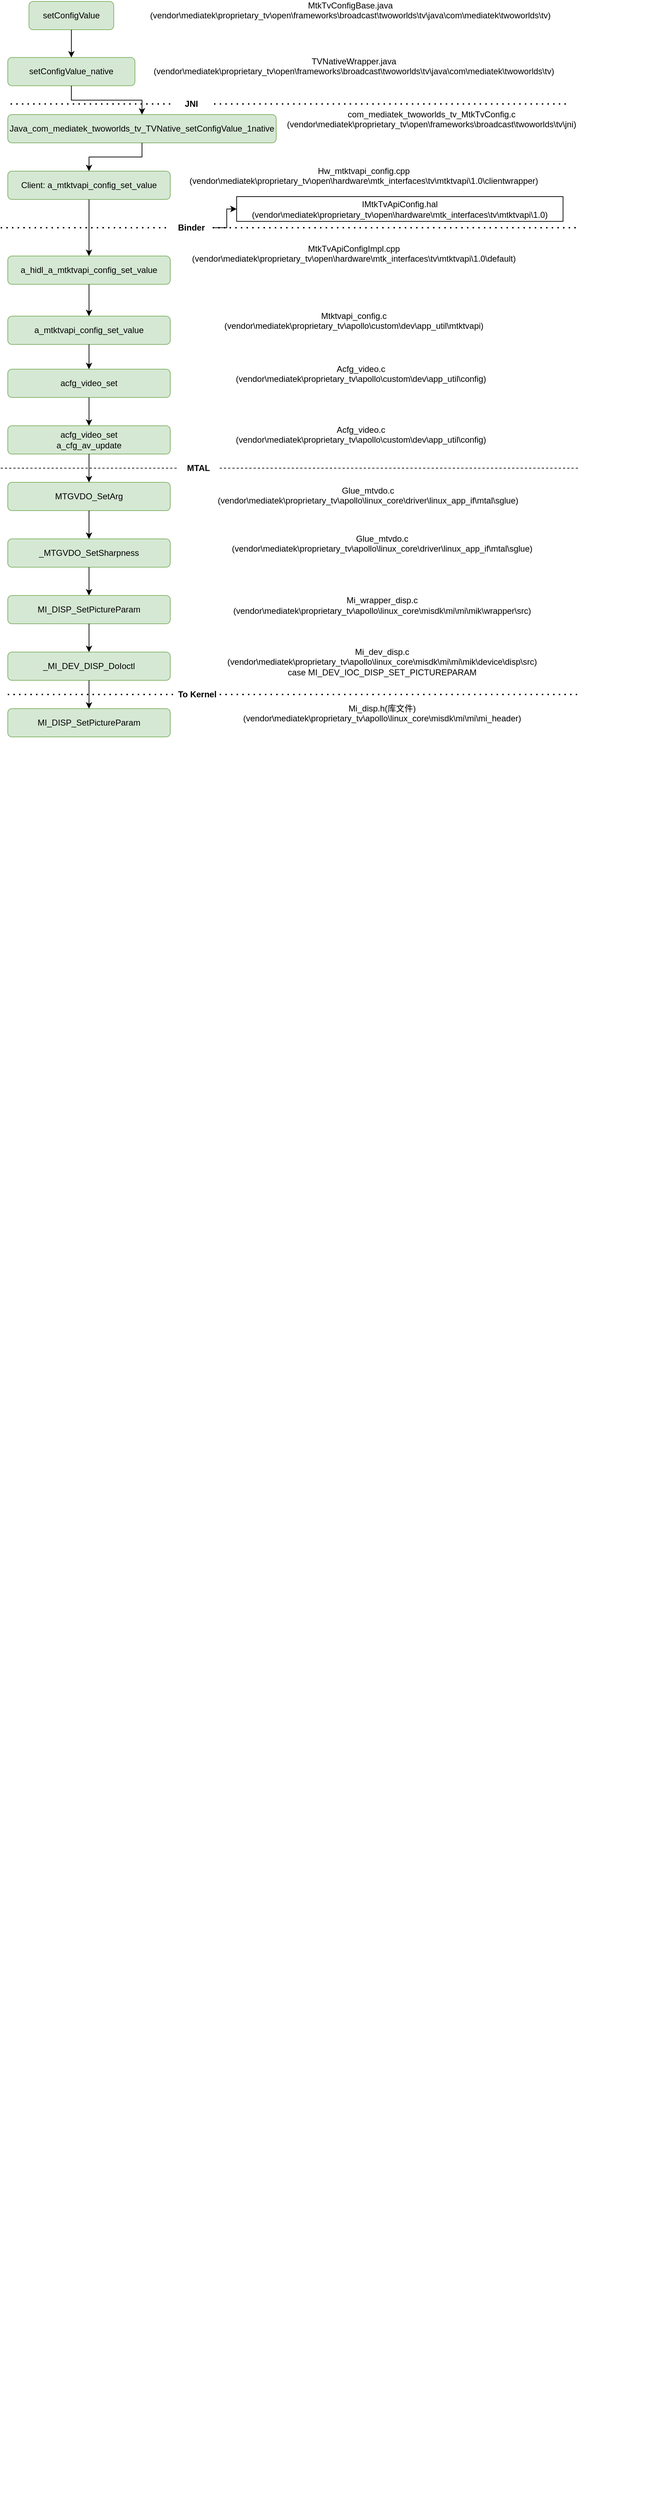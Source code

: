 <mxfile version="20.0.4" type="github">
  <diagram id="i-S-DeW-HnDHJZ4Ts8-F" name="Page-1">
    <mxGraphModel dx="2310" dy="4413" grid="0" gridSize="10" guides="1" tooltips="1" connect="1" arrows="1" fold="1" page="1" pageScale="1" pageWidth="827" pageHeight="1169" math="0" shadow="0">
      <root>
        <mxCell id="0" />
        <mxCell id="1" parent="0" />
        <mxCell id="2V859yG5IAHDhK3OwIjZ-65" value="" style="group" vertex="1" connectable="0" parent="1">
          <mxGeometry x="-825" y="-3472" width="945" height="3532" as="geometry" />
        </mxCell>
        <mxCell id="2V859yG5IAHDhK3OwIjZ-1" value="setConfigValue" style="rounded=1;whiteSpace=wrap;html=1;fillColor=#d5e8d4;strokeColor=#82b366;" vertex="1" parent="2V859yG5IAHDhK3OwIjZ-65">
          <mxGeometry x="40" width="120" height="40" as="geometry" />
        </mxCell>
        <mxCell id="2V859yG5IAHDhK3OwIjZ-2" value="setConfigValue_native" style="rounded=1;whiteSpace=wrap;html=1;fillColor=#d5e8d4;strokeColor=#82b366;" vertex="1" parent="2V859yG5IAHDhK3OwIjZ-65">
          <mxGeometry x="10" y="79.29" width="180" height="40" as="geometry" />
        </mxCell>
        <mxCell id="2V859yG5IAHDhK3OwIjZ-3" value="" style="edgeStyle=orthogonalEdgeStyle;rounded=0;orthogonalLoop=1;jettySize=auto;html=1;" edge="1" parent="2V859yG5IAHDhK3OwIjZ-65" source="2V859yG5IAHDhK3OwIjZ-1" target="2V859yG5IAHDhK3OwIjZ-2">
          <mxGeometry relative="1" as="geometry" />
        </mxCell>
        <mxCell id="2V859yG5IAHDhK3OwIjZ-4" value="&lt;div&gt;MtkTvConfigBase.java (vendor\mediatek\proprietary_tv\open\frameworks\broadcast\twoworlds\tv\java\com\mediatek\twoworlds\tv)&lt;/div&gt;&lt;div&gt;&lt;br&gt;&lt;/div&gt;" style="text;html=1;strokeColor=none;fillColor=none;align=center;verticalAlign=middle;whiteSpace=wrap;rounded=0;" vertex="1" parent="2V859yG5IAHDhK3OwIjZ-65">
          <mxGeometry x="390" y="5" width="210" height="30" as="geometry" />
        </mxCell>
        <mxCell id="2V859yG5IAHDhK3OwIjZ-5" value="&lt;div&gt;&lt;div&gt;TVNativeWrapper.java (vendor\mediatek\proprietary_tv\open\frameworks\broadcast\twoworlds\tv\java\com\mediatek\twoworlds\tv)&lt;span style=&quot;&quot;&gt;	&lt;/span&gt;&lt;/div&gt;&lt;/div&gt;&lt;div&gt;&lt;br&gt;&lt;/div&gt;" style="text;html=1;strokeColor=none;fillColor=none;align=center;verticalAlign=middle;whiteSpace=wrap;rounded=0;" vertex="1" parent="2V859yG5IAHDhK3OwIjZ-65">
          <mxGeometry x="400" y="85" width="200" height="28.58" as="geometry" />
        </mxCell>
        <mxCell id="2V859yG5IAHDhK3OwIjZ-7" value="Java_com_mediatek_twoworlds_tv_TVNative_setConfigValue_1native" style="rounded=1;whiteSpace=wrap;html=1;fillColor=#d5e8d4;strokeColor=#82b366;" vertex="1" parent="2V859yG5IAHDhK3OwIjZ-65">
          <mxGeometry x="10" y="160" width="380" height="40" as="geometry" />
        </mxCell>
        <mxCell id="2V859yG5IAHDhK3OwIjZ-8" value="" style="edgeStyle=orthogonalEdgeStyle;rounded=0;orthogonalLoop=1;jettySize=auto;html=1;" edge="1" parent="2V859yG5IAHDhK3OwIjZ-65" source="2V859yG5IAHDhK3OwIjZ-2" target="2V859yG5IAHDhK3OwIjZ-7">
          <mxGeometry relative="1" as="geometry" />
        </mxCell>
        <mxCell id="2V859yG5IAHDhK3OwIjZ-9" value="&lt;div&gt;&lt;div&gt;&lt;div&gt;com_mediatek_twoworlds_tv_MtkTvConfig.c (vendor\mediatek\proprietary_tv\open\frameworks\broadcast\twoworlds\tv\jni)&lt;span style=&quot;&quot;&gt;	&lt;/span&gt;&lt;/div&gt;&lt;/div&gt;&lt;/div&gt;&lt;div&gt;&lt;br&gt;&lt;/div&gt;" style="text;html=1;strokeColor=none;fillColor=none;align=center;verticalAlign=middle;whiteSpace=wrap;rounded=0;" vertex="1" parent="2V859yG5IAHDhK3OwIjZ-65">
          <mxGeometry x="510" y="160" width="200" height="28.58" as="geometry" />
        </mxCell>
        <mxCell id="2V859yG5IAHDhK3OwIjZ-10" value="" style="endArrow=none;dashed=1;html=1;dashPattern=1 3;strokeWidth=2;rounded=0;startArrow=none;" edge="1" parent="2V859yG5IAHDhK3OwIjZ-65" source="2V859yG5IAHDhK3OwIjZ-11">
          <mxGeometry width="50" height="50" relative="1" as="geometry">
            <mxPoint x="800" y="140" as="sourcePoint" />
            <mxPoint x="10" y="145" as="targetPoint" />
          </mxGeometry>
        </mxCell>
        <mxCell id="2V859yG5IAHDhK3OwIjZ-11" value="JNI" style="text;html=1;align=center;verticalAlign=middle;whiteSpace=wrap;rounded=0;fontStyle=1" vertex="1" parent="2V859yG5IAHDhK3OwIjZ-65">
          <mxGeometry x="240" y="130" width="60" height="30" as="geometry" />
        </mxCell>
        <mxCell id="2V859yG5IAHDhK3OwIjZ-12" value="" style="endArrow=none;dashed=1;html=1;dashPattern=1 3;strokeWidth=2;rounded=0;" edge="1" parent="2V859yG5IAHDhK3OwIjZ-65" target="2V859yG5IAHDhK3OwIjZ-11">
          <mxGeometry width="50" height="50" relative="1" as="geometry">
            <mxPoint x="800" y="145" as="sourcePoint" />
            <mxPoint x="10" y="140" as="targetPoint" />
          </mxGeometry>
        </mxCell>
        <mxCell id="2V859yG5IAHDhK3OwIjZ-13" value="Client: a_mtktvapi_config_set_value" style="rounded=1;whiteSpace=wrap;html=1;fillColor=#d5e8d4;strokeColor=#82b366;" vertex="1" parent="2V859yG5IAHDhK3OwIjZ-65">
          <mxGeometry x="10" y="240" width="230" height="40" as="geometry" />
        </mxCell>
        <mxCell id="2V859yG5IAHDhK3OwIjZ-14" value="" style="edgeStyle=orthogonalEdgeStyle;rounded=0;orthogonalLoop=1;jettySize=auto;html=1;" edge="1" parent="2V859yG5IAHDhK3OwIjZ-65" source="2V859yG5IAHDhK3OwIjZ-7" target="2V859yG5IAHDhK3OwIjZ-13">
          <mxGeometry relative="1" as="geometry" />
        </mxCell>
        <mxCell id="2V859yG5IAHDhK3OwIjZ-15" value="&lt;div&gt;&lt;div&gt;&lt;div&gt;&lt;div&gt;Hw_mtktvapi_config.cpp (vendor\mediatek\proprietary_tv\open\hardware\mtk_interfaces\tv\mtktvapi\1.0\clientwrapper)&lt;span style=&quot;&quot;&gt;	&lt;/span&gt;&lt;/div&gt;&lt;/div&gt;&lt;/div&gt;&lt;/div&gt;&lt;div&gt;&lt;br&gt;&lt;/div&gt;" style="text;html=1;strokeColor=none;fillColor=none;align=center;verticalAlign=middle;whiteSpace=wrap;rounded=0;" vertex="1" parent="2V859yG5IAHDhK3OwIjZ-65">
          <mxGeometry x="414" y="240" width="200" height="28.58" as="geometry" />
        </mxCell>
        <mxCell id="2V859yG5IAHDhK3OwIjZ-16" value="" style="endArrow=none;dashed=1;html=1;dashPattern=1 3;strokeWidth=2;rounded=0;startArrow=none;" edge="1" parent="2V859yG5IAHDhK3OwIjZ-65" source="2V859yG5IAHDhK3OwIjZ-20">
          <mxGeometry width="50" height="50" relative="1" as="geometry">
            <mxPoint y="320" as="sourcePoint" />
            <mxPoint x="820" y="320" as="targetPoint" />
            <Array as="points" />
          </mxGeometry>
        </mxCell>
        <mxCell id="2V859yG5IAHDhK3OwIjZ-18" value="a_hidl_a_mtktvapi_config_set_value" style="rounded=1;whiteSpace=wrap;html=1;fillColor=#d5e8d4;strokeColor=#82b366;" vertex="1" parent="2V859yG5IAHDhK3OwIjZ-65">
          <mxGeometry x="10" y="360" width="230" height="40" as="geometry" />
        </mxCell>
        <mxCell id="2V859yG5IAHDhK3OwIjZ-19" value="" style="edgeStyle=orthogonalEdgeStyle;rounded=0;orthogonalLoop=1;jettySize=auto;html=1;" edge="1" parent="2V859yG5IAHDhK3OwIjZ-65" source="2V859yG5IAHDhK3OwIjZ-13" target="2V859yG5IAHDhK3OwIjZ-18">
          <mxGeometry relative="1" as="geometry" />
        </mxCell>
        <mxCell id="2V859yG5IAHDhK3OwIjZ-20" value="Binder" style="text;html=1;align=center;verticalAlign=middle;whiteSpace=wrap;rounded=0;fontStyle=1" vertex="1" parent="2V859yG5IAHDhK3OwIjZ-65">
          <mxGeometry x="240" y="300" width="60" height="40" as="geometry" />
        </mxCell>
        <mxCell id="2V859yG5IAHDhK3OwIjZ-21" value="" style="endArrow=none;dashed=1;html=1;dashPattern=1 3;strokeWidth=2;rounded=0;" edge="1" parent="2V859yG5IAHDhK3OwIjZ-65" target="2V859yG5IAHDhK3OwIjZ-20">
          <mxGeometry width="50" height="50" relative="1" as="geometry">
            <mxPoint y="320" as="sourcePoint" />
            <mxPoint x="820" y="320" as="targetPoint" />
            <Array as="points" />
          </mxGeometry>
        </mxCell>
        <mxCell id="2V859yG5IAHDhK3OwIjZ-22" value="&lt;div&gt;&lt;div&gt;&lt;div&gt;&lt;div&gt;&lt;div&gt;MtkTvApiConfigImpl.cpp (vendor\mediatek\proprietary_tv\open\hardware\mtk_interfaces\tv\mtktvapi\1.0\default)&lt;span style=&quot;&quot;&gt;	&lt;/span&gt;&lt;/div&gt;&lt;/div&gt;&lt;/div&gt;&lt;/div&gt;&lt;/div&gt;&lt;div&gt;&lt;br&gt;&lt;/div&gt;" style="text;html=1;strokeColor=none;fillColor=none;align=center;verticalAlign=middle;whiteSpace=wrap;rounded=0;" vertex="1" parent="2V859yG5IAHDhK3OwIjZ-65">
          <mxGeometry x="400" y="350" width="200" height="28.58" as="geometry" />
        </mxCell>
        <mxCell id="2V859yG5IAHDhK3OwIjZ-23" value="&lt;div&gt;&lt;div&gt;&lt;div&gt;&lt;div&gt;&lt;div&gt;&lt;div&gt;Mtktvapi_config.c (vendor\mediatek\proprietary_tv\apollo\custom\dev\app_util\mtktvapi)&lt;span style=&quot;&quot;&gt;	&lt;/span&gt;&lt;/div&gt;&lt;/div&gt;&lt;/div&gt;&lt;/div&gt;&lt;/div&gt;&lt;/div&gt;&lt;div&gt;&lt;br&gt;&lt;/div&gt;" style="text;html=1;strokeColor=none;fillColor=none;align=center;verticalAlign=middle;whiteSpace=wrap;rounded=0;" vertex="1" parent="2V859yG5IAHDhK3OwIjZ-65">
          <mxGeometry x="400" y="445" width="200" height="28.58" as="geometry" />
        </mxCell>
        <mxCell id="2V859yG5IAHDhK3OwIjZ-24" value="a_mtktvapi_config_set_value" style="rounded=1;whiteSpace=wrap;html=1;fillColor=#d5e8d4;strokeColor=#82b366;" vertex="1" parent="2V859yG5IAHDhK3OwIjZ-65">
          <mxGeometry x="10" y="445" width="230" height="40" as="geometry" />
        </mxCell>
        <mxCell id="2V859yG5IAHDhK3OwIjZ-25" value="" style="edgeStyle=orthogonalEdgeStyle;rounded=0;orthogonalLoop=1;jettySize=auto;html=1;" edge="1" parent="2V859yG5IAHDhK3OwIjZ-65" source="2V859yG5IAHDhK3OwIjZ-18" target="2V859yG5IAHDhK3OwIjZ-24">
          <mxGeometry relative="1" as="geometry" />
        </mxCell>
        <mxCell id="2V859yG5IAHDhK3OwIjZ-26" value="&lt;div&gt;&lt;div&gt;&lt;div&gt;&lt;div&gt;&lt;div&gt;&lt;div&gt;&lt;div&gt;Acfg_video.c (vendor\mediatek\proprietary_tv\apollo\custom\dev\app_util\config)&lt;span style=&quot;&quot;&gt;	&lt;/span&gt;&lt;/div&gt;&lt;/div&gt;&lt;/div&gt;&lt;/div&gt;&lt;/div&gt;&lt;/div&gt;&lt;/div&gt;&lt;div&gt;&lt;br&gt;&lt;/div&gt;" style="text;html=1;strokeColor=none;fillColor=none;align=center;verticalAlign=middle;whiteSpace=wrap;rounded=0;" vertex="1" parent="2V859yG5IAHDhK3OwIjZ-65">
          <mxGeometry x="410" y="520" width="200" height="28.58" as="geometry" />
        </mxCell>
        <mxCell id="2V859yG5IAHDhK3OwIjZ-27" value="acfg_video_set" style="rounded=1;whiteSpace=wrap;html=1;fillColor=#d5e8d4;strokeColor=#82b366;" vertex="1" parent="2V859yG5IAHDhK3OwIjZ-65">
          <mxGeometry x="10" y="520" width="230" height="40" as="geometry" />
        </mxCell>
        <mxCell id="2V859yG5IAHDhK3OwIjZ-28" value="" style="edgeStyle=orthogonalEdgeStyle;rounded=0;orthogonalLoop=1;jettySize=auto;html=1;" edge="1" parent="2V859yG5IAHDhK3OwIjZ-65" source="2V859yG5IAHDhK3OwIjZ-24" target="2V859yG5IAHDhK3OwIjZ-27">
          <mxGeometry relative="1" as="geometry" />
        </mxCell>
        <mxCell id="2V859yG5IAHDhK3OwIjZ-29" value="acfg_video_set&lt;br&gt;a_cfg_av_update" style="rounded=1;whiteSpace=wrap;html=1;fillColor=#d5e8d4;strokeColor=#82b366;" vertex="1" parent="2V859yG5IAHDhK3OwIjZ-65">
          <mxGeometry x="10" y="600" width="230" height="40" as="geometry" />
        </mxCell>
        <mxCell id="2V859yG5IAHDhK3OwIjZ-30" value="" style="edgeStyle=orthogonalEdgeStyle;rounded=0;orthogonalLoop=1;jettySize=auto;html=1;" edge="1" parent="2V859yG5IAHDhK3OwIjZ-65" source="2V859yG5IAHDhK3OwIjZ-27" target="2V859yG5IAHDhK3OwIjZ-29">
          <mxGeometry relative="1" as="geometry" />
        </mxCell>
        <mxCell id="2V859yG5IAHDhK3OwIjZ-31" value="&lt;div&gt;&lt;div&gt;&lt;div&gt;&lt;div&gt;&lt;div&gt;&lt;div&gt;&lt;div&gt;Acfg_video.c (vendor\mediatek\proprietary_tv\apollo\custom\dev\app_util\config)&lt;span style=&quot;&quot;&gt;	&lt;/span&gt;&lt;/div&gt;&lt;/div&gt;&lt;/div&gt;&lt;/div&gt;&lt;/div&gt;&lt;/div&gt;&lt;/div&gt;&lt;div&gt;&lt;br&gt;&lt;/div&gt;" style="text;html=1;strokeColor=none;fillColor=none;align=center;verticalAlign=middle;whiteSpace=wrap;rounded=0;" vertex="1" parent="2V859yG5IAHDhK3OwIjZ-65">
          <mxGeometry x="410" y="605.71" width="200" height="28.58" as="geometry" />
        </mxCell>
        <mxCell id="2V859yG5IAHDhK3OwIjZ-32" value="MTGVDO_SetArg" style="rounded=1;whiteSpace=wrap;html=1;fillColor=#d5e8d4;strokeColor=#82b366;" vertex="1" parent="2V859yG5IAHDhK3OwIjZ-65">
          <mxGeometry x="10" y="680" width="230" height="40" as="geometry" />
        </mxCell>
        <mxCell id="2V859yG5IAHDhK3OwIjZ-33" value="" style="edgeStyle=orthogonalEdgeStyle;rounded=0;orthogonalLoop=1;jettySize=auto;html=1;" edge="1" parent="2V859yG5IAHDhK3OwIjZ-65" source="2V859yG5IAHDhK3OwIjZ-29" target="2V859yG5IAHDhK3OwIjZ-32">
          <mxGeometry relative="1" as="geometry" />
        </mxCell>
        <mxCell id="2V859yG5IAHDhK3OwIjZ-35" value="_MTGVDO_SetSharpness" style="rounded=1;whiteSpace=wrap;html=1;fillColor=#d5e8d4;strokeColor=#82b366;" vertex="1" parent="2V859yG5IAHDhK3OwIjZ-65">
          <mxGeometry x="10" y="760" width="230" height="40" as="geometry" />
        </mxCell>
        <mxCell id="2V859yG5IAHDhK3OwIjZ-36" value="" style="edgeStyle=orthogonalEdgeStyle;rounded=0;orthogonalLoop=1;jettySize=auto;html=1;" edge="1" parent="2V859yG5IAHDhK3OwIjZ-65" source="2V859yG5IAHDhK3OwIjZ-32" target="2V859yG5IAHDhK3OwIjZ-35">
          <mxGeometry relative="1" as="geometry" />
        </mxCell>
        <mxCell id="2V859yG5IAHDhK3OwIjZ-39" value="&lt;div&gt;&lt;div&gt;&lt;div&gt;&lt;div&gt;&lt;div&gt;&lt;div&gt;&lt;div&gt;&lt;div&gt;Glue_mtvdo.c (vendor\mediatek\proprietary_tv\apollo\linux_core\driver\linux_app_if\mtal\sglue)&lt;span style=&quot;&quot;&gt;	&lt;/span&gt;&lt;/div&gt;&lt;/div&gt;&lt;/div&gt;&lt;/div&gt;&lt;/div&gt;&lt;/div&gt;&lt;/div&gt;&lt;/div&gt;&lt;div&gt;&lt;br&gt;&lt;/div&gt;" style="text;html=1;strokeColor=none;fillColor=none;align=center;verticalAlign=middle;whiteSpace=wrap;rounded=0;" vertex="1" parent="2V859yG5IAHDhK3OwIjZ-65">
          <mxGeometry x="420" y="691.42" width="200" height="28.58" as="geometry" />
        </mxCell>
        <mxCell id="2V859yG5IAHDhK3OwIjZ-40" value="&lt;div&gt;&lt;div&gt;&lt;div&gt;&lt;div&gt;&lt;div&gt;&lt;div&gt;&lt;div&gt;&lt;div&gt;&lt;div&gt;Glue_mtvdo.c (vendor\mediatek\proprietary_tv\apollo\linux_core\driver\linux_app_if\mtal\sglue)&lt;span style=&quot;&quot;&gt;	&lt;/span&gt;&lt;/div&gt;&lt;/div&gt;&lt;/div&gt;&lt;/div&gt;&lt;/div&gt;&lt;/div&gt;&lt;/div&gt;&lt;/div&gt;&lt;/div&gt;&lt;div&gt;&lt;br&gt;&lt;/div&gt;" style="text;html=1;strokeColor=none;fillColor=none;align=center;verticalAlign=middle;whiteSpace=wrap;rounded=0;" vertex="1" parent="2V859yG5IAHDhK3OwIjZ-65">
          <mxGeometry x="440" y="760" width="200" height="28.58" as="geometry" />
        </mxCell>
        <mxCell id="2V859yG5IAHDhK3OwIjZ-41" value="" style="endArrow=none;dashed=1;html=1;rounded=0;startArrow=none;" edge="1" parent="2V859yG5IAHDhK3OwIjZ-65" source="2V859yG5IAHDhK3OwIjZ-43">
          <mxGeometry width="50" height="50" relative="1" as="geometry">
            <mxPoint y="660" as="sourcePoint" />
            <mxPoint x="820" y="660" as="targetPoint" />
          </mxGeometry>
        </mxCell>
        <mxCell id="2V859yG5IAHDhK3OwIjZ-43" value="MTAL" style="text;html=1;align=center;verticalAlign=middle;whiteSpace=wrap;rounded=0;fontStyle=1" vertex="1" parent="2V859yG5IAHDhK3OwIjZ-65">
          <mxGeometry x="250" y="640" width="60" height="40" as="geometry" />
        </mxCell>
        <mxCell id="2V859yG5IAHDhK3OwIjZ-44" value="" style="endArrow=none;dashed=1;html=1;rounded=0;" edge="1" parent="2V859yG5IAHDhK3OwIjZ-65" target="2V859yG5IAHDhK3OwIjZ-43">
          <mxGeometry width="50" height="50" relative="1" as="geometry">
            <mxPoint y="660" as="sourcePoint" />
            <mxPoint x="820" y="660" as="targetPoint" />
          </mxGeometry>
        </mxCell>
        <mxCell id="2V859yG5IAHDhK3OwIjZ-46" value="&lt;div&gt;&lt;div&gt;&lt;div&gt;&lt;div&gt;&lt;div&gt;&lt;div&gt;&lt;div&gt;&lt;div&gt;&lt;div&gt;&lt;div&gt;Mi_wrapper_disp.c (vendor\mediatek\proprietary_tv\apollo\linux_core\misdk\mi\mi\mik\wrapper\src)&lt;span style=&quot;&quot;&gt;&lt;/span&gt;&lt;/div&gt;&lt;/div&gt;&lt;/div&gt;&lt;/div&gt;&lt;/div&gt;&lt;/div&gt;&lt;/div&gt;&lt;/div&gt;&lt;/div&gt;&lt;/div&gt;" style="text;html=1;strokeColor=none;fillColor=none;align=center;verticalAlign=middle;whiteSpace=wrap;rounded=0;" vertex="1" parent="2V859yG5IAHDhK3OwIjZ-65">
          <mxGeometry x="440" y="840" width="200" height="28.58" as="geometry" />
        </mxCell>
        <mxCell id="2V859yG5IAHDhK3OwIjZ-47" value="MI_DISP_SetPictureParam" style="rounded=1;whiteSpace=wrap;html=1;fillColor=#d5e8d4;strokeColor=#82b366;" vertex="1" parent="2V859yG5IAHDhK3OwIjZ-65">
          <mxGeometry x="10" y="840" width="230" height="40" as="geometry" />
        </mxCell>
        <mxCell id="2V859yG5IAHDhK3OwIjZ-48" value="" style="edgeStyle=orthogonalEdgeStyle;rounded=0;orthogonalLoop=1;jettySize=auto;html=1;" edge="1" parent="2V859yG5IAHDhK3OwIjZ-65" source="2V859yG5IAHDhK3OwIjZ-35" target="2V859yG5IAHDhK3OwIjZ-47">
          <mxGeometry relative="1" as="geometry" />
        </mxCell>
        <mxCell id="2V859yG5IAHDhK3OwIjZ-51" value="_MI_DEV_DISP_DoIoctl" style="rounded=1;whiteSpace=wrap;html=1;fillColor=#d5e8d4;strokeColor=#82b366;" vertex="1" parent="2V859yG5IAHDhK3OwIjZ-65">
          <mxGeometry x="10" y="920" width="230" height="40" as="geometry" />
        </mxCell>
        <mxCell id="2V859yG5IAHDhK3OwIjZ-52" value="" style="edgeStyle=orthogonalEdgeStyle;rounded=0;orthogonalLoop=1;jettySize=auto;html=1;" edge="1" parent="2V859yG5IAHDhK3OwIjZ-65" source="2V859yG5IAHDhK3OwIjZ-47" target="2V859yG5IAHDhK3OwIjZ-51">
          <mxGeometry relative="1" as="geometry" />
        </mxCell>
        <mxCell id="2V859yG5IAHDhK3OwIjZ-53" value="&lt;div&gt;&lt;div&gt;&lt;div&gt;&lt;div&gt;&lt;div&gt;&lt;div&gt;&lt;div&gt;&lt;div&gt;&lt;div&gt;&lt;div&gt;&lt;div&gt;Mi_dev_disp.c (vendor\mediatek\proprietary_tv\apollo\linux_core\misdk\mi\mi\mik\device\disp\src)&lt;span style=&quot;&quot;&gt;	&lt;/span&gt;&lt;/div&gt;&lt;/div&gt;&lt;/div&gt;&lt;/div&gt;&lt;/div&gt;&lt;/div&gt;&lt;/div&gt;&lt;/div&gt;&lt;/div&gt;&lt;/div&gt;&lt;/div&gt;&lt;div&gt;case MI_DEV_IOC_DISP_SET_PICTUREPARAM&lt;br&gt;&lt;/div&gt;" style="text;html=1;strokeColor=none;fillColor=none;align=center;verticalAlign=middle;whiteSpace=wrap;rounded=0;" vertex="1" parent="2V859yG5IAHDhK3OwIjZ-65">
          <mxGeometry x="440" y="920" width="200" height="28.58" as="geometry" />
        </mxCell>
        <mxCell id="2V859yG5IAHDhK3OwIjZ-54" value="MI_DISP_SetPictureParam" style="rounded=1;whiteSpace=wrap;html=1;fillColor=#d5e8d4;strokeColor=#82b366;" vertex="1" parent="2V859yG5IAHDhK3OwIjZ-65">
          <mxGeometry x="10" y="1000" width="230" height="40" as="geometry" />
        </mxCell>
        <mxCell id="2V859yG5IAHDhK3OwIjZ-55" value="" style="edgeStyle=orthogonalEdgeStyle;rounded=0;orthogonalLoop=1;jettySize=auto;html=1;" edge="1" parent="2V859yG5IAHDhK3OwIjZ-65" source="2V859yG5IAHDhK3OwIjZ-51" target="2V859yG5IAHDhK3OwIjZ-54">
          <mxGeometry relative="1" as="geometry" />
        </mxCell>
        <mxCell id="2V859yG5IAHDhK3OwIjZ-56" value="&lt;div&gt;&lt;div&gt;&lt;div&gt;&lt;div&gt;&lt;div&gt;&lt;div&gt;&lt;div&gt;&lt;div&gt;&lt;div&gt;&lt;div&gt;&lt;div&gt;&lt;div&gt;Mi_disp.h(库文件) (vendor\mediatek\proprietary_tv\apollo\linux_core\misdk\mi\mi\mi_header)&lt;span style=&quot;&quot;&gt;	&lt;/span&gt;&lt;/div&gt;&lt;/div&gt;&lt;/div&gt;&lt;/div&gt;&lt;/div&gt;&lt;/div&gt;&lt;/div&gt;&lt;/div&gt;&lt;/div&gt;&lt;/div&gt;&lt;/div&gt;&lt;/div&gt;&lt;div&gt;&lt;br&gt;&lt;/div&gt;" style="text;html=1;strokeColor=none;fillColor=none;align=center;verticalAlign=middle;whiteSpace=wrap;rounded=0;" vertex="1" parent="2V859yG5IAHDhK3OwIjZ-65">
          <mxGeometry x="440" y="1000" width="200" height="28.58" as="geometry" />
        </mxCell>
        <mxCell id="2V859yG5IAHDhK3OwIjZ-62" value="" style="endArrow=none;dashed=1;html=1;dashPattern=1 3;strokeWidth=2;rounded=0;startArrow=none;" edge="1" parent="2V859yG5IAHDhK3OwIjZ-65" source="2V859yG5IAHDhK3OwIjZ-63">
          <mxGeometry width="50" height="50" relative="1" as="geometry">
            <mxPoint x="10" y="980" as="sourcePoint" />
            <mxPoint x="820" y="980" as="targetPoint" />
          </mxGeometry>
        </mxCell>
        <mxCell id="2V859yG5IAHDhK3OwIjZ-63" value="To Kernel&amp;nbsp;" style="text;html=1;align=center;verticalAlign=middle;whiteSpace=wrap;rounded=0;fontStyle=1" vertex="1" parent="2V859yG5IAHDhK3OwIjZ-65">
          <mxGeometry x="250" y="960" width="60" height="40" as="geometry" />
        </mxCell>
        <mxCell id="2V859yG5IAHDhK3OwIjZ-64" value="" style="endArrow=none;dashed=1;html=1;dashPattern=1 3;strokeWidth=2;rounded=0;" edge="1" parent="2V859yG5IAHDhK3OwIjZ-65" target="2V859yG5IAHDhK3OwIjZ-63">
          <mxGeometry width="50" height="50" relative="1" as="geometry">
            <mxPoint x="10" y="980" as="sourcePoint" />
            <mxPoint x="840" y="980" as="targetPoint" />
          </mxGeometry>
        </mxCell>
        <mxCell id="2V859yG5IAHDhK3OwIjZ-66" value="&lt;div&gt;IMtkTvApiConfig.hal (vendor\mediatek\proprietary_tv\open\hardware\mtk_interfaces\tv\mtktvapi\1.0)&lt;span style=&quot;&quot;&gt;&lt;/span&gt;&lt;/div&gt;" style="whiteSpace=wrap;html=1;" vertex="1" parent="2V859yG5IAHDhK3OwIjZ-65">
          <mxGeometry x="334" y="276" width="462" height="35" as="geometry" />
        </mxCell>
        <mxCell id="2V859yG5IAHDhK3OwIjZ-67" value="" style="edgeStyle=orthogonalEdgeStyle;rounded=0;orthogonalLoop=1;jettySize=auto;html=1;" edge="1" parent="2V859yG5IAHDhK3OwIjZ-65" source="2V859yG5IAHDhK3OwIjZ-20" target="2V859yG5IAHDhK3OwIjZ-66">
          <mxGeometry relative="1" as="geometry" />
        </mxCell>
      </root>
    </mxGraphModel>
  </diagram>
</mxfile>
